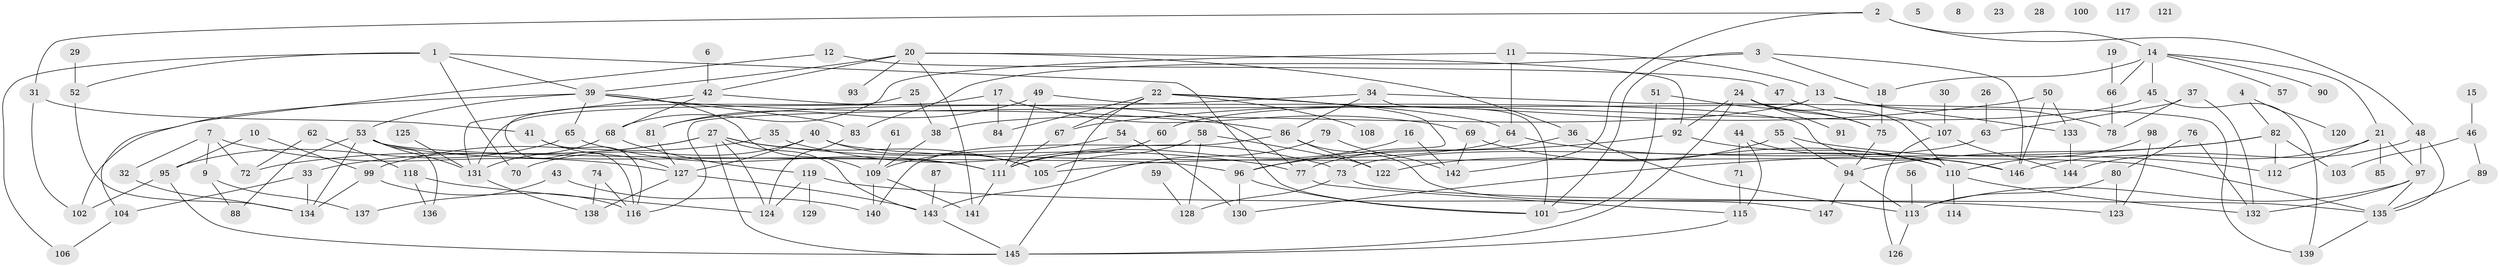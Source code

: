 // Generated by graph-tools (version 1.1) at 2025/33/03/09/25 02:33:50]
// undirected, 147 vertices, 226 edges
graph export_dot {
graph [start="1"]
  node [color=gray90,style=filled];
  1;
  2;
  3;
  4;
  5;
  6;
  7;
  8;
  9;
  10;
  11;
  12;
  13;
  14;
  15;
  16;
  17;
  18;
  19;
  20;
  21;
  22;
  23;
  24;
  25;
  26;
  27;
  28;
  29;
  30;
  31;
  32;
  33;
  34;
  35;
  36;
  37;
  38;
  39;
  40;
  41;
  42;
  43;
  44;
  45;
  46;
  47;
  48;
  49;
  50;
  51;
  52;
  53;
  54;
  55;
  56;
  57;
  58;
  59;
  60;
  61;
  62;
  63;
  64;
  65;
  66;
  67;
  68;
  69;
  70;
  71;
  72;
  73;
  74;
  75;
  76;
  77;
  78;
  79;
  80;
  81;
  82;
  83;
  84;
  85;
  86;
  87;
  88;
  89;
  90;
  91;
  92;
  93;
  94;
  95;
  96;
  97;
  98;
  99;
  100;
  101;
  102;
  103;
  104;
  105;
  106;
  107;
  108;
  109;
  110;
  111;
  112;
  113;
  114;
  115;
  116;
  117;
  118;
  119;
  120;
  121;
  122;
  123;
  124;
  125;
  126;
  127;
  128;
  129;
  130;
  131;
  132;
  133;
  134;
  135;
  136;
  137;
  138;
  139;
  140;
  141;
  142;
  143;
  144;
  145;
  146;
  147;
  1 -- 39;
  1 -- 52;
  1 -- 70;
  1 -- 101;
  1 -- 106;
  2 -- 14;
  2 -- 31;
  2 -- 48;
  2 -- 142;
  3 -- 18;
  3 -- 83;
  3 -- 101;
  3 -- 146;
  4 -- 82;
  4 -- 120;
  6 -- 42;
  7 -- 9;
  7 -- 32;
  7 -- 72;
  7 -- 127;
  9 -- 88;
  9 -- 137;
  10 -- 95;
  10 -- 99;
  11 -- 13;
  11 -- 64;
  11 -- 68;
  12 -- 47;
  12 -- 104;
  13 -- 38;
  13 -- 78;
  13 -- 116;
  13 -- 133;
  14 -- 18;
  14 -- 21;
  14 -- 45;
  14 -- 57;
  14 -- 66;
  14 -- 90;
  15 -- 46;
  16 -- 111;
  16 -- 142;
  17 -- 69;
  17 -- 84;
  17 -- 131;
  18 -- 75;
  19 -- 66;
  20 -- 36;
  20 -- 39;
  20 -- 42;
  20 -- 92;
  20 -- 93;
  20 -- 141;
  21 -- 85;
  21 -- 97;
  21 -- 112;
  21 -- 146;
  22 -- 64;
  22 -- 67;
  22 -- 84;
  22 -- 96;
  22 -- 108;
  22 -- 145;
  24 -- 75;
  24 -- 91;
  24 -- 92;
  24 -- 110;
  24 -- 145;
  25 -- 38;
  25 -- 116;
  26 -- 63;
  27 -- 33;
  27 -- 72;
  27 -- 77;
  27 -- 105;
  27 -- 124;
  27 -- 143;
  27 -- 145;
  29 -- 52;
  30 -- 107;
  31 -- 41;
  31 -- 102;
  32 -- 134;
  33 -- 104;
  33 -- 134;
  34 -- 81;
  34 -- 86;
  34 -- 101;
  34 -- 139;
  35 -- 73;
  35 -- 99;
  36 -- 77;
  36 -- 113;
  37 -- 63;
  37 -- 78;
  37 -- 132;
  38 -- 109;
  39 -- 53;
  39 -- 65;
  39 -- 83;
  39 -- 86;
  39 -- 102;
  39 -- 109;
  40 -- 70;
  40 -- 105;
  40 -- 127;
  40 -- 135;
  41 -- 116;
  41 -- 127;
  42 -- 68;
  42 -- 77;
  42 -- 131;
  43 -- 137;
  43 -- 140;
  44 -- 71;
  44 -- 110;
  44 -- 115;
  45 -- 60;
  45 -- 139;
  46 -- 89;
  46 -- 103;
  47 -- 107;
  48 -- 97;
  48 -- 135;
  48 -- 144;
  49 -- 81;
  49 -- 111;
  49 -- 146;
  50 -- 67;
  50 -- 133;
  50 -- 146;
  51 -- 75;
  51 -- 101;
  52 -- 134;
  53 -- 88;
  53 -- 96;
  53 -- 111;
  53 -- 131;
  53 -- 134;
  53 -- 136;
  54 -- 109;
  54 -- 130;
  55 -- 94;
  55 -- 112;
  55 -- 122;
  56 -- 113;
  58 -- 105;
  58 -- 122;
  58 -- 128;
  59 -- 128;
  60 -- 111;
  61 -- 109;
  62 -- 72;
  62 -- 118;
  63 -- 73;
  64 -- 105;
  64 -- 146;
  65 -- 95;
  65 -- 111;
  66 -- 78;
  67 -- 111;
  68 -- 119;
  68 -- 131;
  69 -- 110;
  69 -- 142;
  71 -- 115;
  73 -- 128;
  73 -- 135;
  74 -- 116;
  74 -- 138;
  75 -- 94;
  76 -- 80;
  76 -- 132;
  77 -- 115;
  79 -- 142;
  79 -- 143;
  80 -- 113;
  80 -- 123;
  81 -- 127;
  82 -- 94;
  82 -- 103;
  82 -- 112;
  82 -- 130;
  83 -- 124;
  86 -- 122;
  86 -- 140;
  86 -- 147;
  87 -- 143;
  89 -- 135;
  92 -- 96;
  92 -- 110;
  94 -- 113;
  94 -- 147;
  95 -- 102;
  95 -- 145;
  96 -- 101;
  96 -- 130;
  97 -- 113;
  97 -- 132;
  97 -- 135;
  98 -- 110;
  98 -- 123;
  99 -- 116;
  99 -- 134;
  104 -- 106;
  107 -- 126;
  107 -- 144;
  109 -- 140;
  109 -- 141;
  110 -- 114;
  110 -- 132;
  111 -- 141;
  113 -- 126;
  115 -- 145;
  118 -- 124;
  118 -- 136;
  119 -- 123;
  119 -- 124;
  119 -- 129;
  125 -- 131;
  127 -- 138;
  127 -- 143;
  131 -- 138;
  133 -- 144;
  135 -- 139;
  143 -- 145;
}
